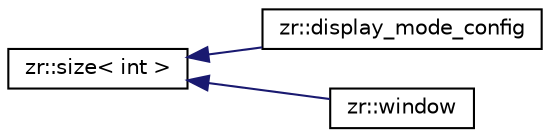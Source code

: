 digraph "Graphical Class Hierarchy"
{
 // LATEX_PDF_SIZE
  edge [fontname="Helvetica",fontsize="10",labelfontname="Helvetica",labelfontsize="10"];
  node [fontname="Helvetica",fontsize="10",shape=record];
  rankdir="LR";
  Node0 [label="zr::size\< int \>",height=0.2,width=0.4,color="black", fillcolor="white", style="filled",URL="$classzr_1_1size.html",tooltip=" "];
  Node0 -> Node1 [dir="back",color="midnightblue",fontsize="10",style="solid",fontname="Helvetica"];
  Node1 [label="zr::display_mode_config",height=0.2,width=0.4,color="black", fillcolor="white", style="filled",URL="$classzr_1_1display__mode__config.html",tooltip=" "];
  Node0 -> Node2 [dir="back",color="midnightblue",fontsize="10",style="solid",fontname="Helvetica"];
  Node2 [label="zr::window",height=0.2,width=0.4,color="black", fillcolor="white", style="filled",URL="$classzr_1_1window.html",tooltip=" "];
}

